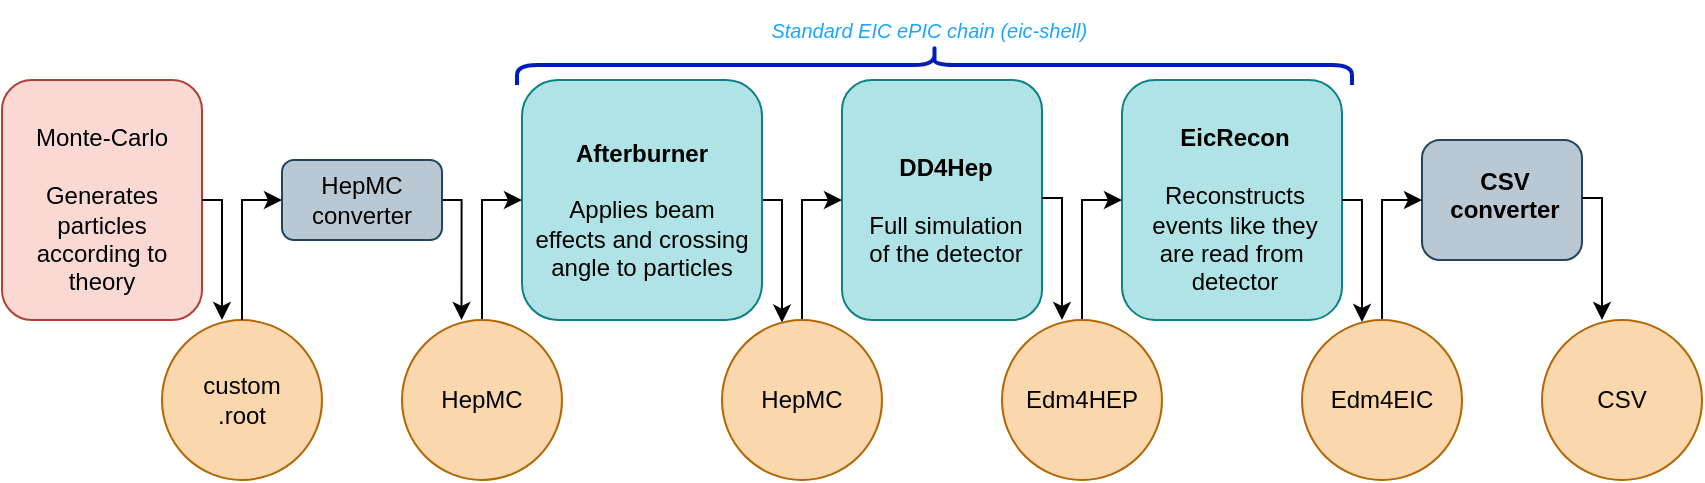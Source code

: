 <mxfile version="28.0.6">
  <diagram name="Page-1" id="k8XnCEv2SowsTTEoivaE">
    <mxGraphModel dx="1181" dy="687" grid="1" gridSize="10" guides="1" tooltips="1" connect="1" arrows="1" fold="1" page="1" pageScale="1" pageWidth="850" pageHeight="1100" math="0" shadow="0" adaptiveColors="auto">
      <root>
        <mxCell id="0" />
        <mxCell id="1" parent="0" />
        <mxCell id="-6DBQfd8F7PWS6xgnMug-20" style="edgeStyle=orthogonalEdgeStyle;rounded=0;orthogonalLoop=1;jettySize=auto;html=1;exitX=1;exitY=0.5;exitDx=0;exitDy=0;" parent="1" source="-6DBQfd8F7PWS6xgnMug-1" target="-6DBQfd8F7PWS6xgnMug-8" edge="1">
          <mxGeometry relative="1" as="geometry">
            <mxPoint x="390" y="150" as="targetPoint" />
            <Array as="points">
              <mxPoint x="390" y="120" />
            </Array>
          </mxGeometry>
        </mxCell>
        <mxCell id="-6DBQfd8F7PWS6xgnMug-1" value="&lt;b&gt;&lt;font&gt;Afterburner&lt;/font&gt;&lt;/b&gt;&lt;br&gt;&lt;br&gt;Applies beam effects and crossing angle to particles" style="rounded=1;whiteSpace=wrap;html=1;spacingLeft=5;spacingRight=5;fillColor=#b0e3e6;strokeColor=#0e8088;labelBackgroundColor=none;spacingTop=10;" parent="1" vertex="1">
          <mxGeometry x="260" y="60" width="120" height="120" as="geometry" />
        </mxCell>
        <mxCell id="-6DBQfd8F7PWS6xgnMug-18" style="edgeStyle=orthogonalEdgeStyle;rounded=0;orthogonalLoop=1;jettySize=auto;html=1;exitX=0.5;exitY=0;exitDx=0;exitDy=0;entryX=0;entryY=0.5;entryDx=0;entryDy=0;" parent="1" source="-6DBQfd8F7PWS6xgnMug-2" target="-6DBQfd8F7PWS6xgnMug-1" edge="1">
          <mxGeometry relative="1" as="geometry" />
        </mxCell>
        <mxCell id="-6DBQfd8F7PWS6xgnMug-2" value="HepMC" style="ellipse;whiteSpace=wrap;html=1;aspect=fixed;fillColor=#fad7ac;strokeColor=#b46504;" parent="1" vertex="1">
          <mxGeometry x="200" y="180" width="80" height="80" as="geometry" />
        </mxCell>
        <mxCell id="-6DBQfd8F7PWS6xgnMug-5" value="&lt;b&gt;&lt;font&gt;DD4Hep&lt;/font&gt;&lt;/b&gt;&lt;div&gt;&lt;br&gt;Full simulation of&amp;nbsp;&lt;span style=&quot;background-color: transparent; color: light-dark(rgb(0, 0, 0), rgb(237, 237, 237));&quot;&gt;the detector&lt;/span&gt;&lt;/div&gt;" style="rounded=1;whiteSpace=wrap;html=1;spacingLeft=9;spacingRight=5;fillColor=#b0e3e6;strokeColor=#0e8088;labelBackgroundColor=none;spacingTop=10;" parent="1" vertex="1">
          <mxGeometry x="420" y="60" width="100" height="120" as="geometry" />
        </mxCell>
        <mxCell id="-6DBQfd8F7PWS6xgnMug-6" value="&lt;b&gt;&lt;font&gt;EicRecon&lt;/font&gt;&lt;/b&gt;&lt;div&gt;&lt;br&gt;Reconstructs events like they are read from&amp;nbsp; detector&lt;/div&gt;" style="rounded=1;whiteSpace=wrap;html=1;spacingLeft=10;spacingRight=7;fillColor=#b0e3e6;strokeColor=#0e8088;labelBackgroundColor=none;spacingTop=10;" parent="1" vertex="1">
          <mxGeometry x="560" y="60" width="110" height="120" as="geometry" />
        </mxCell>
        <mxCell id="-6DBQfd8F7PWS6xgnMug-7" value="&lt;b&gt;&lt;font&gt;CSV converter&lt;/font&gt;&lt;/b&gt;&lt;div&gt;&lt;br&gt;&lt;/div&gt;" style="rounded=1;whiteSpace=wrap;html=1;spacingLeft=10;spacingRight=7;fillColor=#bac8d3;strokeColor=#23445d;labelBackgroundColor=none;spacingTop=10;" parent="1" vertex="1">
          <mxGeometry x="710" y="90" width="80" height="60" as="geometry" />
        </mxCell>
        <mxCell id="-6DBQfd8F7PWS6xgnMug-21" style="edgeStyle=orthogonalEdgeStyle;rounded=0;orthogonalLoop=1;jettySize=auto;html=1;exitX=0.5;exitY=0;exitDx=0;exitDy=0;entryX=0;entryY=0.5;entryDx=0;entryDy=0;" parent="1" source="-6DBQfd8F7PWS6xgnMug-8" target="-6DBQfd8F7PWS6xgnMug-5" edge="1">
          <mxGeometry relative="1" as="geometry" />
        </mxCell>
        <mxCell id="-6DBQfd8F7PWS6xgnMug-8" value="HepMC" style="ellipse;whiteSpace=wrap;html=1;aspect=fixed;fillColor=#fad7ac;strokeColor=#b46504;" parent="1" vertex="1">
          <mxGeometry x="360" y="180" width="80" height="80" as="geometry" />
        </mxCell>
        <mxCell id="-6DBQfd8F7PWS6xgnMug-28" style="edgeStyle=orthogonalEdgeStyle;rounded=0;orthogonalLoop=1;jettySize=auto;html=1;exitX=0.5;exitY=0;exitDx=0;exitDy=0;entryX=0;entryY=0.5;entryDx=0;entryDy=0;" parent="1" source="-6DBQfd8F7PWS6xgnMug-9" target="-6DBQfd8F7PWS6xgnMug-6" edge="1">
          <mxGeometry relative="1" as="geometry" />
        </mxCell>
        <mxCell id="-6DBQfd8F7PWS6xgnMug-9" value="Edm4HEP" style="ellipse;whiteSpace=wrap;html=1;aspect=fixed;fillColor=#fad7ac;strokeColor=#b46504;" parent="1" vertex="1">
          <mxGeometry x="500" y="180" width="80" height="80" as="geometry" />
        </mxCell>
        <mxCell id="-6DBQfd8F7PWS6xgnMug-29" style="edgeStyle=orthogonalEdgeStyle;rounded=0;orthogonalLoop=1;jettySize=auto;html=1;exitX=0.5;exitY=0;exitDx=0;exitDy=0;entryX=0;entryY=0.5;entryDx=0;entryDy=0;" parent="1" source="-6DBQfd8F7PWS6xgnMug-10" target="-6DBQfd8F7PWS6xgnMug-7" edge="1">
          <mxGeometry relative="1" as="geometry" />
        </mxCell>
        <mxCell id="-6DBQfd8F7PWS6xgnMug-10" value="Edm4EIC" style="ellipse;whiteSpace=wrap;html=1;aspect=fixed;fillColor=#fad7ac;strokeColor=#b46504;" parent="1" vertex="1">
          <mxGeometry x="650" y="180" width="80" height="80" as="geometry" />
        </mxCell>
        <mxCell id="-6DBQfd8F7PWS6xgnMug-17" style="edgeStyle=orthogonalEdgeStyle;rounded=0;orthogonalLoop=1;jettySize=auto;html=1;exitX=1;exitY=0.5;exitDx=0;exitDy=0;entryX=0.372;entryY=0;entryDx=0;entryDy=0;entryPerimeter=0;" parent="1" source="-6DBQfd8F7PWS6xgnMug-12" target="-6DBQfd8F7PWS6xgnMug-2" edge="1">
          <mxGeometry relative="1" as="geometry">
            <Array as="points">
              <mxPoint x="220" y="120" />
              <mxPoint x="230" y="120" />
            </Array>
          </mxGeometry>
        </mxCell>
        <mxCell id="-6DBQfd8F7PWS6xgnMug-11" value="Monte-Carlo&lt;br&gt;&lt;br&gt;Generates particles according to theory" style="rounded=1;whiteSpace=wrap;spacingLeft=5;spacingRight=5;fillColor=#fad9d5;strokeColor=#ae4132;labelBackgroundColor=none;spacingTop=10;fontColor=default;textShadow=0;html=1;convertToSvg=0;" parent="1" vertex="1">
          <mxGeometry y="60" width="100" height="120" as="geometry" />
        </mxCell>
        <mxCell id="-6DBQfd8F7PWS6xgnMug-12" value="HepMC converter" style="rounded=1;whiteSpace=wrap;html=1;fillColor=#bac8d3;strokeColor=#23445d;" parent="1" vertex="1">
          <mxGeometry x="140" y="100" width="80" height="40" as="geometry" />
        </mxCell>
        <mxCell id="-6DBQfd8F7PWS6xgnMug-13" value="CSV" style="ellipse;whiteSpace=wrap;html=1;aspect=fixed;fillColor=#fad7ac;strokeColor=#b46504;" parent="1" vertex="1">
          <mxGeometry x="770" y="180" width="80" height="80" as="geometry" />
        </mxCell>
        <mxCell id="-6DBQfd8F7PWS6xgnMug-22" style="edgeStyle=orthogonalEdgeStyle;rounded=0;orthogonalLoop=1;jettySize=auto;html=1;exitX=1;exitY=0.5;exitDx=0;exitDy=0;" parent="1" edge="1">
          <mxGeometry relative="1" as="geometry">
            <mxPoint x="530" y="180" as="targetPoint" />
            <mxPoint x="520" y="119" as="sourcePoint" />
            <Array as="points">
              <mxPoint x="530" y="119" />
            </Array>
          </mxGeometry>
        </mxCell>
        <mxCell id="-6DBQfd8F7PWS6xgnMug-24" style="edgeStyle=orthogonalEdgeStyle;rounded=0;orthogonalLoop=1;jettySize=auto;html=1;exitX=1;exitY=0.5;exitDx=0;exitDy=0;" parent="1" edge="1">
          <mxGeometry relative="1" as="geometry">
            <mxPoint x="680" y="181" as="targetPoint" />
            <mxPoint x="670" y="120" as="sourcePoint" />
            <Array as="points">
              <mxPoint x="680" y="120" />
            </Array>
          </mxGeometry>
        </mxCell>
        <mxCell id="-6DBQfd8F7PWS6xgnMug-26" style="edgeStyle=orthogonalEdgeStyle;rounded=0;orthogonalLoop=1;jettySize=auto;html=1;exitX=1;exitY=0.5;exitDx=0;exitDy=0;" parent="1" edge="1">
          <mxGeometry relative="1" as="geometry">
            <mxPoint x="800" y="180" as="targetPoint" />
            <mxPoint x="790" y="119" as="sourcePoint" />
            <Array as="points">
              <mxPoint x="800" y="119" />
            </Array>
          </mxGeometry>
        </mxCell>
        <mxCell id="gTxR9aT5FaZFuXCpAjNu-1" value="custom&lt;br&gt;.root" style="ellipse;whiteSpace=wrap;html=1;aspect=fixed;fillColor=#fad7ac;strokeColor=#b46504;" vertex="1" parent="1">
          <mxGeometry x="80" y="180" width="80" height="80" as="geometry" />
        </mxCell>
        <mxCell id="gTxR9aT5FaZFuXCpAjNu-2" style="edgeStyle=orthogonalEdgeStyle;rounded=0;orthogonalLoop=1;jettySize=auto;html=1;exitX=0.5;exitY=0;exitDx=0;exitDy=0;entryX=0;entryY=0.5;entryDx=0;entryDy=0;" edge="1" parent="1" source="gTxR9aT5FaZFuXCpAjNu-1" target="-6DBQfd8F7PWS6xgnMug-12">
          <mxGeometry relative="1" as="geometry">
            <mxPoint x="100" y="160" as="sourcePoint" />
            <mxPoint x="120" y="100" as="targetPoint" />
          </mxGeometry>
        </mxCell>
        <mxCell id="gTxR9aT5FaZFuXCpAjNu-5" style="edgeStyle=orthogonalEdgeStyle;rounded=0;orthogonalLoop=1;jettySize=auto;html=1;exitX=1;exitY=0.5;exitDx=0;exitDy=0;entryX=0.372;entryY=0;entryDx=0;entryDy=0;entryPerimeter=0;" edge="1" parent="1">
          <mxGeometry relative="1" as="geometry">
            <Array as="points">
              <mxPoint x="100" y="120" />
              <mxPoint x="110" y="120" />
            </Array>
            <mxPoint x="100" y="120" as="sourcePoint" />
            <mxPoint x="110" y="180" as="targetPoint" />
          </mxGeometry>
        </mxCell>
        <mxCell id="gTxR9aT5FaZFuXCpAjNu-7" value="" style="shape=curlyBracket;whiteSpace=wrap;html=1;rounded=1;flipH=1;labelPosition=right;verticalLabelPosition=middle;align=left;verticalAlign=middle;rotation=-90;size=0.5;strokeWidth=2;fillColor=#0050ef;fontColor=#ffffff;strokeColor=#001DBC;" vertex="1" parent="1">
          <mxGeometry x="456.25" y="-156.25" width="20" height="417.5" as="geometry" />
        </mxCell>
        <mxCell id="gTxR9aT5FaZFuXCpAjNu-8" value="&lt;i&gt;&lt;font style=&quot;font-size: 10px;&quot;&gt;Standard EIC ePIC chain (eic-shell)&amp;nbsp;&lt;/font&gt;&lt;/i&gt;" style="text;html=1;align=center;verticalAlign=middle;whiteSpace=wrap;rounded=0;fontColor=#1BA6FF;" vertex="1" parent="1">
          <mxGeometry x="360" y="20" width="210" height="30" as="geometry" />
        </mxCell>
      </root>
    </mxGraphModel>
  </diagram>
</mxfile>
